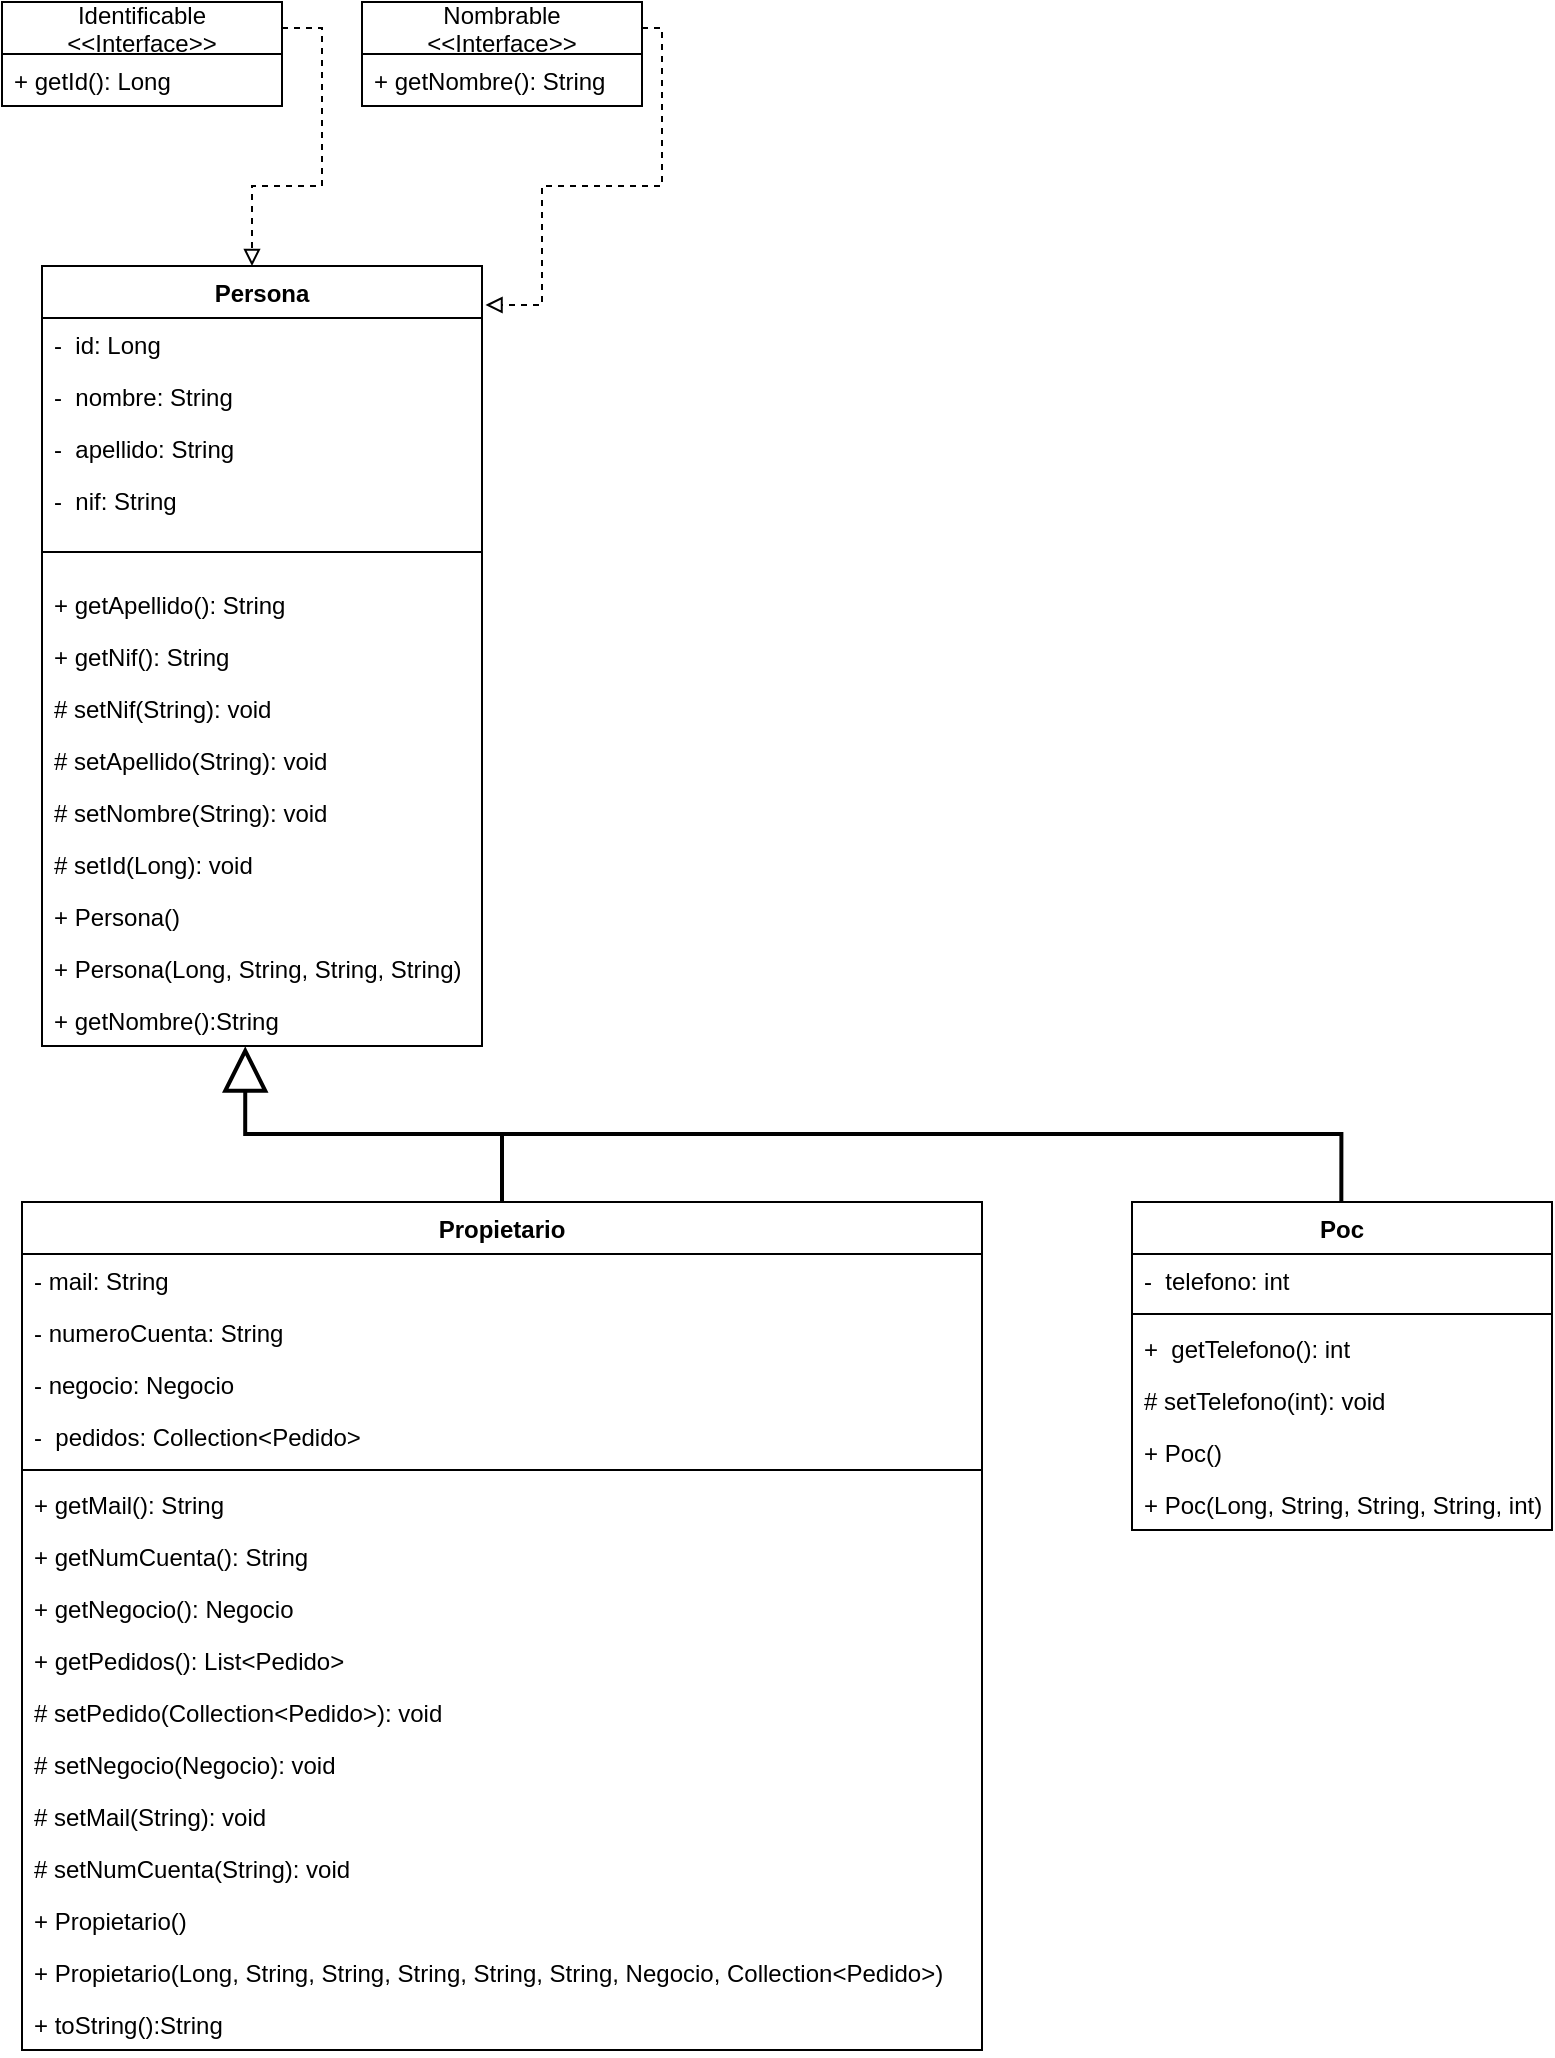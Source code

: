 <mxfile version="20.5.3" type="device" pages="2"><diagram name="Page-1" id="9f46799a-70d6-7492-0946-bef42562c5a5"><mxGraphModel dx="1422" dy="762" grid="1" gridSize="10" guides="1" tooltips="1" connect="1" arrows="1" fold="1" page="1" pageScale="1" pageWidth="1100" pageHeight="850" background="#ffffff" math="0" shadow="0"><root><mxCell id="0"/><mxCell id="1" parent="0"/><mxCell id="sHxNyVZVzbn8I4dpQIg7-1" value="Identificable&#10;&lt;&lt;Interface&gt;&gt;" style="swimlane;fontStyle=0;childLayout=stackLayout;horizontal=1;startSize=26;fillColor=none;horizontalStack=0;resizeParent=1;resizeParentMax=0;resizeLast=0;collapsible=1;marginBottom=0;" parent="1" vertex="1"><mxGeometry x="20" y="20" width="140" height="52" as="geometry"/></mxCell><mxCell id="sHxNyVZVzbn8I4dpQIg7-2" value="+ getId(): Long" style="text;strokeColor=none;fillColor=none;align=left;verticalAlign=top;spacingLeft=4;spacingRight=4;overflow=hidden;rotatable=0;points=[[0,0.5],[1,0.5]];portConstraint=eastwest;" parent="sHxNyVZVzbn8I4dpQIg7-1" vertex="1"><mxGeometry y="26" width="140" height="26" as="geometry"/></mxCell><mxCell id="sHxNyVZVzbn8I4dpQIg7-9" value="Nombrable&#10;&lt;&lt;Interface&gt;&gt;" style="swimlane;fontStyle=0;childLayout=stackLayout;horizontal=1;startSize=26;fillColor=none;horizontalStack=0;resizeParent=1;resizeParentMax=0;resizeLast=0;collapsible=1;marginBottom=0;" parent="1" vertex="1"><mxGeometry x="200" y="20" width="140" height="52" as="geometry"/></mxCell><mxCell id="sHxNyVZVzbn8I4dpQIg7-10" value="+ getNombre(): String" style="text;strokeColor=none;fillColor=none;align=left;verticalAlign=top;spacingLeft=4;spacingRight=4;overflow=hidden;rotatable=0;points=[[0,0.5],[1,0.5]];portConstraint=eastwest;" parent="sHxNyVZVzbn8I4dpQIg7-9" vertex="1"><mxGeometry y="26" width="140" height="26" as="geometry"/></mxCell><mxCell id="sHxNyVZVzbn8I4dpQIg7-11" value="Persona" style="swimlane;fontStyle=1;align=center;verticalAlign=top;childLayout=stackLayout;horizontal=1;startSize=26;horizontalStack=0;resizeParent=1;resizeParentMax=0;resizeLast=0;collapsible=1;marginBottom=0;" parent="1" vertex="1"><mxGeometry x="40" y="152" width="220" height="390" as="geometry"/></mxCell><mxCell id="sHxNyVZVzbn8I4dpQIg7-12" value="-  id: Long" style="text;strokeColor=none;fillColor=none;align=left;verticalAlign=top;spacingLeft=4;spacingRight=4;overflow=hidden;rotatable=0;points=[[0,0.5],[1,0.5]];portConstraint=eastwest;" parent="sHxNyVZVzbn8I4dpQIg7-11" vertex="1"><mxGeometry y="26" width="220" height="26" as="geometry"/></mxCell><mxCell id="sHxNyVZVzbn8I4dpQIg7-20" value="-  nombre: String" style="text;strokeColor=none;fillColor=none;align=left;verticalAlign=top;spacingLeft=4;spacingRight=4;overflow=hidden;rotatable=0;points=[[0,0.5],[1,0.5]];portConstraint=eastwest;" parent="sHxNyVZVzbn8I4dpQIg7-11" vertex="1"><mxGeometry y="52" width="220" height="26" as="geometry"/></mxCell><mxCell id="sHxNyVZVzbn8I4dpQIg7-21" value="-  apellido: String" style="text;strokeColor=none;fillColor=none;align=left;verticalAlign=top;spacingLeft=4;spacingRight=4;overflow=hidden;rotatable=0;points=[[0,0.5],[1,0.5]];portConstraint=eastwest;" parent="sHxNyVZVzbn8I4dpQIg7-11" vertex="1"><mxGeometry y="78" width="220" height="26" as="geometry"/></mxCell><mxCell id="sHxNyVZVzbn8I4dpQIg7-22" value="-  nif: String" style="text;strokeColor=none;fillColor=none;align=left;verticalAlign=top;spacingLeft=4;spacingRight=4;overflow=hidden;rotatable=0;points=[[0,0.5],[1,0.5]];portConstraint=eastwest;" parent="sHxNyVZVzbn8I4dpQIg7-11" vertex="1"><mxGeometry y="104" width="220" height="26" as="geometry"/></mxCell><mxCell id="sHxNyVZVzbn8I4dpQIg7-13" value="" style="line;strokeWidth=1;fillColor=none;align=left;verticalAlign=middle;spacingTop=-1;spacingLeft=3;spacingRight=3;rotatable=0;labelPosition=right;points=[];portConstraint=eastwest;" parent="sHxNyVZVzbn8I4dpQIg7-11" vertex="1"><mxGeometry y="130" width="220" height="26" as="geometry"/></mxCell><mxCell id="sHxNyVZVzbn8I4dpQIg7-14" value="+ getApellido(): String" style="text;strokeColor=none;fillColor=none;align=left;verticalAlign=top;spacingLeft=4;spacingRight=4;overflow=hidden;rotatable=0;points=[[0,0.5],[1,0.5]];portConstraint=eastwest;" parent="sHxNyVZVzbn8I4dpQIg7-11" vertex="1"><mxGeometry y="156" width="220" height="26" as="geometry"/></mxCell><mxCell id="sHxNyVZVzbn8I4dpQIg7-23" value="+ getNif(): String" style="text;strokeColor=none;fillColor=none;align=left;verticalAlign=top;spacingLeft=4;spacingRight=4;overflow=hidden;rotatable=0;points=[[0,0.5],[1,0.5]];portConstraint=eastwest;" parent="sHxNyVZVzbn8I4dpQIg7-11" vertex="1"><mxGeometry y="182" width="220" height="26" as="geometry"/></mxCell><mxCell id="sHxNyVZVzbn8I4dpQIg7-24" value="# setNif(String): void" style="text;strokeColor=none;fillColor=none;align=left;verticalAlign=top;spacingLeft=4;spacingRight=4;overflow=hidden;rotatable=0;points=[[0,0.5],[1,0.5]];portConstraint=eastwest;" parent="sHxNyVZVzbn8I4dpQIg7-11" vertex="1"><mxGeometry y="208" width="220" height="26" as="geometry"/></mxCell><mxCell id="sHxNyVZVzbn8I4dpQIg7-25" value="# setApellido(String): void" style="text;strokeColor=none;fillColor=none;align=left;verticalAlign=top;spacingLeft=4;spacingRight=4;overflow=hidden;rotatable=0;points=[[0,0.5],[1,0.5]];portConstraint=eastwest;" parent="sHxNyVZVzbn8I4dpQIg7-11" vertex="1"><mxGeometry y="234" width="220" height="26" as="geometry"/></mxCell><mxCell id="sHxNyVZVzbn8I4dpQIg7-26" value="# setNombre(String): void" style="text;strokeColor=none;fillColor=none;align=left;verticalAlign=top;spacingLeft=4;spacingRight=4;overflow=hidden;rotatable=0;points=[[0,0.5],[1,0.5]];portConstraint=eastwest;" parent="sHxNyVZVzbn8I4dpQIg7-11" vertex="1"><mxGeometry y="260" width="220" height="26" as="geometry"/></mxCell><mxCell id="sHxNyVZVzbn8I4dpQIg7-27" value="# setId(Long): void" style="text;strokeColor=none;fillColor=none;align=left;verticalAlign=top;spacingLeft=4;spacingRight=4;overflow=hidden;rotatable=0;points=[[0,0.5],[1,0.5]];portConstraint=eastwest;" parent="sHxNyVZVzbn8I4dpQIg7-11" vertex="1"><mxGeometry y="286" width="220" height="26" as="geometry"/></mxCell><mxCell id="sHxNyVZVzbn8I4dpQIg7-28" value="+ Persona()" style="text;strokeColor=none;fillColor=none;align=left;verticalAlign=top;spacingLeft=4;spacingRight=4;overflow=hidden;rotatable=0;points=[[0,0.5],[1,0.5]];portConstraint=eastwest;" parent="sHxNyVZVzbn8I4dpQIg7-11" vertex="1"><mxGeometry y="312" width="220" height="26" as="geometry"/></mxCell><mxCell id="sHxNyVZVzbn8I4dpQIg7-29" value="+ Persona(Long, String, String, String)" style="text;strokeColor=none;fillColor=none;align=left;verticalAlign=top;spacingLeft=4;spacingRight=4;overflow=hidden;rotatable=0;points=[[0,0.5],[1,0.5]];portConstraint=eastwest;" parent="sHxNyVZVzbn8I4dpQIg7-11" vertex="1"><mxGeometry y="338" width="220" height="26" as="geometry"/></mxCell><mxCell id="sHxNyVZVzbn8I4dpQIg7-30" value="+ getNombre():String" style="text;strokeColor=none;fillColor=none;align=left;verticalAlign=top;spacingLeft=4;spacingRight=4;overflow=hidden;rotatable=0;points=[[0,0.5],[1,0.5]];portConstraint=eastwest;" parent="sHxNyVZVzbn8I4dpQIg7-11" vertex="1"><mxGeometry y="364" width="220" height="26" as="geometry"/></mxCell><mxCell id="sHxNyVZVzbn8I4dpQIg7-33" style="edgeStyle=orthogonalEdgeStyle;rounded=0;orthogonalLoop=1;jettySize=auto;html=1;dashed=1;endArrow=block;endFill=0;exitX=1;exitY=0.25;exitDx=0;exitDy=0;" parent="1" source="sHxNyVZVzbn8I4dpQIg7-1" target="sHxNyVZVzbn8I4dpQIg7-11" edge="1"><mxGeometry relative="1" as="geometry"><Array as="points"><mxPoint x="180" y="33"/><mxPoint x="180" y="112"/><mxPoint x="145" y="112"/></Array></mxGeometry></mxCell><mxCell id="sHxNyVZVzbn8I4dpQIg7-34" style="edgeStyle=orthogonalEdgeStyle;rounded=0;orthogonalLoop=1;jettySize=auto;html=1;entryX=1.008;entryY=0.05;entryDx=0;entryDy=0;entryPerimeter=0;dashed=1;endArrow=block;endFill=0;exitX=1;exitY=0.25;exitDx=0;exitDy=0;" parent="1" source="sHxNyVZVzbn8I4dpQIg7-9" target="sHxNyVZVzbn8I4dpQIg7-11" edge="1"><mxGeometry relative="1" as="geometry"><Array as="points"><mxPoint x="350" y="33"/><mxPoint x="350" y="112"/><mxPoint x="290" y="112"/><mxPoint x="290" y="172"/></Array></mxGeometry></mxCell><mxCell id="sHxNyVZVzbn8I4dpQIg7-52" style="edgeStyle=orthogonalEdgeStyle;rounded=0;orthogonalLoop=1;jettySize=auto;html=1;entryX=0.462;entryY=1.006;entryDx=0;entryDy=0;entryPerimeter=0;endArrow=block;endFill=0;strokeWidth=2;endSize=18;" parent="1" source="sHxNyVZVzbn8I4dpQIg7-35" target="sHxNyVZVzbn8I4dpQIg7-30" edge="1"><mxGeometry relative="1" as="geometry"/></mxCell><mxCell id="sHxNyVZVzbn8I4dpQIg7-35" value="Propietario" style="swimlane;fontStyle=1;align=center;verticalAlign=top;childLayout=stackLayout;horizontal=1;startSize=26;horizontalStack=0;resizeParent=1;resizeParentMax=0;resizeLast=0;collapsible=1;marginBottom=0;" parent="1" vertex="1"><mxGeometry x="30" y="620" width="480" height="424" as="geometry"/></mxCell><mxCell id="sHxNyVZVzbn8I4dpQIg7-36" value="- mail: String" style="text;strokeColor=none;fillColor=none;align=left;verticalAlign=top;spacingLeft=4;spacingRight=4;overflow=hidden;rotatable=0;points=[[0,0.5],[1,0.5]];portConstraint=eastwest;" parent="sHxNyVZVzbn8I4dpQIg7-35" vertex="1"><mxGeometry y="26" width="480" height="26" as="geometry"/></mxCell><mxCell id="sHxNyVZVzbn8I4dpQIg7-39" value="- numeroCuenta: String" style="text;strokeColor=none;fillColor=none;align=left;verticalAlign=top;spacingLeft=4;spacingRight=4;overflow=hidden;rotatable=0;points=[[0,0.5],[1,0.5]];portConstraint=eastwest;" parent="sHxNyVZVzbn8I4dpQIg7-35" vertex="1"><mxGeometry y="52" width="480" height="26" as="geometry"/></mxCell><mxCell id="sHxNyVZVzbn8I4dpQIg7-40" value="- negocio: Negocio" style="text;strokeColor=none;fillColor=none;align=left;verticalAlign=top;spacingLeft=4;spacingRight=4;overflow=hidden;rotatable=0;points=[[0,0.5],[1,0.5]];portConstraint=eastwest;" parent="sHxNyVZVzbn8I4dpQIg7-35" vertex="1"><mxGeometry y="78" width="480" height="26" as="geometry"/></mxCell><mxCell id="sHxNyVZVzbn8I4dpQIg7-41" value="-  pedidos: Collection&lt;Pedido&gt;" style="text;strokeColor=none;fillColor=none;align=left;verticalAlign=top;spacingLeft=4;spacingRight=4;overflow=hidden;rotatable=0;points=[[0,0.5],[1,0.5]];portConstraint=eastwest;" parent="sHxNyVZVzbn8I4dpQIg7-35" vertex="1"><mxGeometry y="104" width="480" height="26" as="geometry"/></mxCell><mxCell id="sHxNyVZVzbn8I4dpQIg7-37" value="" style="line;strokeWidth=1;fillColor=none;align=left;verticalAlign=middle;spacingTop=-1;spacingLeft=3;spacingRight=3;rotatable=0;labelPosition=right;points=[];portConstraint=eastwest;" parent="sHxNyVZVzbn8I4dpQIg7-35" vertex="1"><mxGeometry y="130" width="480" height="8" as="geometry"/></mxCell><mxCell id="sHxNyVZVzbn8I4dpQIg7-38" value="+ getMail(): String" style="text;strokeColor=none;fillColor=none;align=left;verticalAlign=top;spacingLeft=4;spacingRight=4;overflow=hidden;rotatable=0;points=[[0,0.5],[1,0.5]];portConstraint=eastwest;" parent="sHxNyVZVzbn8I4dpQIg7-35" vertex="1"><mxGeometry y="138" width="480" height="26" as="geometry"/></mxCell><mxCell id="sHxNyVZVzbn8I4dpQIg7-42" value="+ getNumCuenta(): String" style="text;strokeColor=none;fillColor=none;align=left;verticalAlign=top;spacingLeft=4;spacingRight=4;overflow=hidden;rotatable=0;points=[[0,0.5],[1,0.5]];portConstraint=eastwest;" parent="sHxNyVZVzbn8I4dpQIg7-35" vertex="1"><mxGeometry y="164" width="480" height="26" as="geometry"/></mxCell><mxCell id="sHxNyVZVzbn8I4dpQIg7-43" value="+ getNegocio(): Negocio" style="text;strokeColor=none;fillColor=none;align=left;verticalAlign=top;spacingLeft=4;spacingRight=4;overflow=hidden;rotatable=0;points=[[0,0.5],[1,0.5]];portConstraint=eastwest;" parent="sHxNyVZVzbn8I4dpQIg7-35" vertex="1"><mxGeometry y="190" width="480" height="26" as="geometry"/></mxCell><mxCell id="sHxNyVZVzbn8I4dpQIg7-44" value="+ getPedidos(): List&lt;Pedido&gt;" style="text;strokeColor=none;fillColor=none;align=left;verticalAlign=top;spacingLeft=4;spacingRight=4;overflow=hidden;rotatable=0;points=[[0,0.5],[1,0.5]];portConstraint=eastwest;" parent="sHxNyVZVzbn8I4dpQIg7-35" vertex="1"><mxGeometry y="216" width="480" height="26" as="geometry"/></mxCell><mxCell id="sHxNyVZVzbn8I4dpQIg7-45" value="# setPedido(Collection&lt;Pedido&gt;): void" style="text;strokeColor=none;fillColor=none;align=left;verticalAlign=top;spacingLeft=4;spacingRight=4;overflow=hidden;rotatable=0;points=[[0,0.5],[1,0.5]];portConstraint=eastwest;" parent="sHxNyVZVzbn8I4dpQIg7-35" vertex="1"><mxGeometry y="242" width="480" height="26" as="geometry"/></mxCell><mxCell id="sHxNyVZVzbn8I4dpQIg7-46" value="# setNegocio(Negocio): void" style="text;strokeColor=none;fillColor=none;align=left;verticalAlign=top;spacingLeft=4;spacingRight=4;overflow=hidden;rotatable=0;points=[[0,0.5],[1,0.5]];portConstraint=eastwest;" parent="sHxNyVZVzbn8I4dpQIg7-35" vertex="1"><mxGeometry y="268" width="480" height="26" as="geometry"/></mxCell><mxCell id="sHxNyVZVzbn8I4dpQIg7-47" value="# setMail(String): void" style="text;strokeColor=none;fillColor=none;align=left;verticalAlign=top;spacingLeft=4;spacingRight=4;overflow=hidden;rotatable=0;points=[[0,0.5],[1,0.5]];portConstraint=eastwest;" parent="sHxNyVZVzbn8I4dpQIg7-35" vertex="1"><mxGeometry y="294" width="480" height="26" as="geometry"/></mxCell><mxCell id="sHxNyVZVzbn8I4dpQIg7-48" value="# setNumCuenta(String): void" style="text;strokeColor=none;fillColor=none;align=left;verticalAlign=top;spacingLeft=4;spacingRight=4;overflow=hidden;rotatable=0;points=[[0,0.5],[1,0.5]];portConstraint=eastwest;" parent="sHxNyVZVzbn8I4dpQIg7-35" vertex="1"><mxGeometry y="320" width="480" height="26" as="geometry"/></mxCell><mxCell id="sHxNyVZVzbn8I4dpQIg7-49" value="+ Propietario()" style="text;strokeColor=none;fillColor=none;align=left;verticalAlign=top;spacingLeft=4;spacingRight=4;overflow=hidden;rotatable=0;points=[[0,0.5],[1,0.5]];portConstraint=eastwest;" parent="sHxNyVZVzbn8I4dpQIg7-35" vertex="1"><mxGeometry y="346" width="480" height="26" as="geometry"/></mxCell><mxCell id="sHxNyVZVzbn8I4dpQIg7-50" value="+ Propietario(Long, String, String, String, String, String, Negocio, Collection&lt;Pedido&gt;)" style="text;strokeColor=none;fillColor=none;align=left;verticalAlign=top;spacingLeft=4;spacingRight=4;overflow=hidden;rotatable=0;points=[[0,0.5],[1,0.5]];portConstraint=eastwest;" parent="sHxNyVZVzbn8I4dpQIg7-35" vertex="1"><mxGeometry y="372" width="480" height="26" as="geometry"/></mxCell><mxCell id="sHxNyVZVzbn8I4dpQIg7-51" value="+ toString():String" style="text;strokeColor=none;fillColor=none;align=left;verticalAlign=top;spacingLeft=4;spacingRight=4;overflow=hidden;rotatable=0;points=[[0,0.5],[1,0.5]];portConstraint=eastwest;" parent="sHxNyVZVzbn8I4dpQIg7-35" vertex="1"><mxGeometry y="398" width="480" height="26" as="geometry"/></mxCell><mxCell id="sHxNyVZVzbn8I4dpQIg7-62" style="edgeStyle=orthogonalEdgeStyle;rounded=0;orthogonalLoop=1;jettySize=auto;html=1;endArrow=none;endFill=0;endSize=18;strokeWidth=2;" parent="1" edge="1"><mxGeometry relative="1" as="geometry"><mxPoint x="270" y="596" as="targetPoint"/><mxPoint x="689.667" y="626" as="sourcePoint"/><Array as="points"><mxPoint x="690" y="586"/></Array></mxGeometry></mxCell><mxCell id="sHxNyVZVzbn8I4dpQIg7-53" value="Poc" style="swimlane;fontStyle=1;align=center;verticalAlign=top;childLayout=stackLayout;horizontal=1;startSize=26;horizontalStack=0;resizeParent=1;resizeParentMax=0;resizeLast=0;collapsible=1;marginBottom=0;" parent="1" vertex="1"><mxGeometry x="585" y="620" width="210" height="164" as="geometry"/></mxCell><mxCell id="sHxNyVZVzbn8I4dpQIg7-54" value="-  telefono: int" style="text;strokeColor=none;fillColor=none;align=left;verticalAlign=top;spacingLeft=4;spacingRight=4;overflow=hidden;rotatable=0;points=[[0,0.5],[1,0.5]];portConstraint=eastwest;" parent="sHxNyVZVzbn8I4dpQIg7-53" vertex="1"><mxGeometry y="26" width="210" height="26" as="geometry"/></mxCell><mxCell id="sHxNyVZVzbn8I4dpQIg7-55" value="" style="line;strokeWidth=1;fillColor=none;align=left;verticalAlign=middle;spacingTop=-1;spacingLeft=3;spacingRight=3;rotatable=0;labelPosition=right;points=[];portConstraint=eastwest;" parent="sHxNyVZVzbn8I4dpQIg7-53" vertex="1"><mxGeometry y="52" width="210" height="8" as="geometry"/></mxCell><mxCell id="sHxNyVZVzbn8I4dpQIg7-56" value="+  getTelefono(): int" style="text;strokeColor=none;fillColor=none;align=left;verticalAlign=top;spacingLeft=4;spacingRight=4;overflow=hidden;rotatable=0;points=[[0,0.5],[1,0.5]];portConstraint=eastwest;" parent="sHxNyVZVzbn8I4dpQIg7-53" vertex="1"><mxGeometry y="60" width="210" height="26" as="geometry"/></mxCell><mxCell id="sHxNyVZVzbn8I4dpQIg7-58" value="# setTelefono(int): void " style="text;strokeColor=none;fillColor=none;align=left;verticalAlign=top;spacingLeft=4;spacingRight=4;overflow=hidden;rotatable=0;points=[[0,0.5],[1,0.5]];portConstraint=eastwest;" parent="sHxNyVZVzbn8I4dpQIg7-53" vertex="1"><mxGeometry y="86" width="210" height="26" as="geometry"/></mxCell><mxCell id="sHxNyVZVzbn8I4dpQIg7-59" value="+ Poc() " style="text;strokeColor=none;fillColor=none;align=left;verticalAlign=top;spacingLeft=4;spacingRight=4;overflow=hidden;rotatable=0;points=[[0,0.5],[1,0.5]];portConstraint=eastwest;" parent="sHxNyVZVzbn8I4dpQIg7-53" vertex="1"><mxGeometry y="112" width="210" height="26" as="geometry"/></mxCell><mxCell id="sHxNyVZVzbn8I4dpQIg7-60" value="+ Poc(Long, String, String, String, int) " style="text;strokeColor=none;fillColor=none;align=left;verticalAlign=top;spacingLeft=4;spacingRight=4;overflow=hidden;rotatable=0;points=[[0,0.5],[1,0.5]];portConstraint=eastwest;" parent="sHxNyVZVzbn8I4dpQIg7-53" vertex="1"><mxGeometry y="138" width="210" height="26" as="geometry"/></mxCell></root></mxGraphModel></diagram><diagram id="4Hy6em3acUXqQL7fSSs2" name="Página-2"><mxGraphModel dx="1422" dy="762" grid="1" gridSize="10" guides="1" tooltips="1" connect="1" arrows="1" fold="1" page="1" pageScale="1" pageWidth="827" pageHeight="1169" math="0" shadow="0"><root><mxCell id="0"/><mxCell id="1" parent="0"/></root></mxGraphModel></diagram></mxfile>